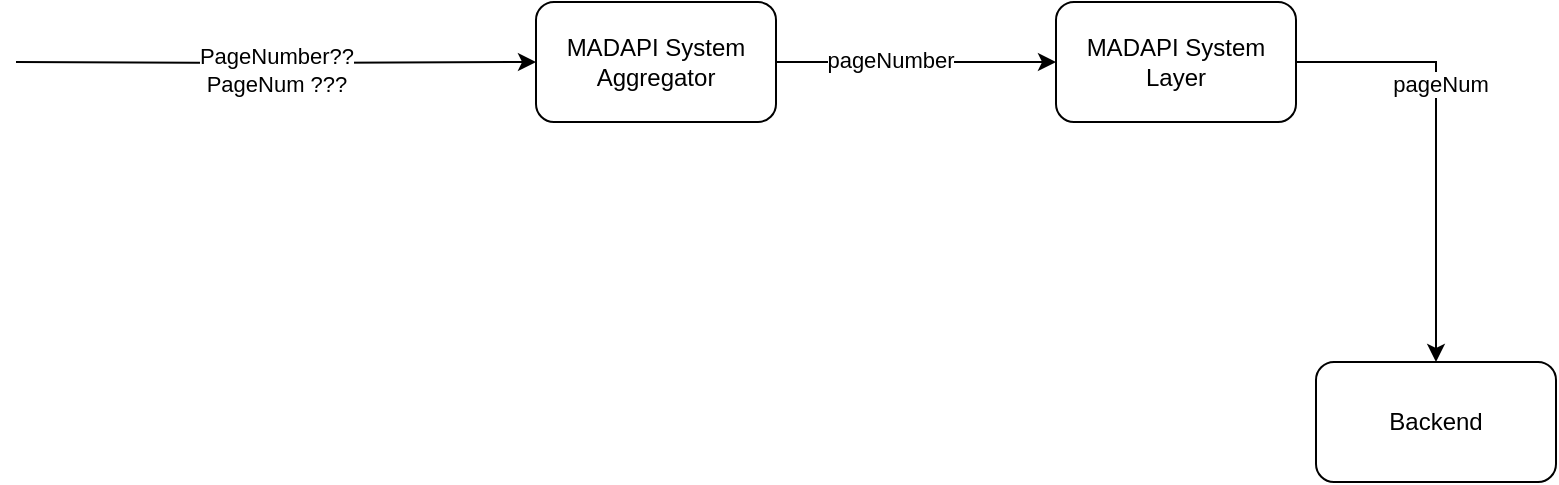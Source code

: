 <mxfile version="20.4.0" type="github">
  <diagram id="TGMz6NQk-yzmVpitz9HS" name="Page-1">
    <mxGraphModel dx="1211" dy="1096" grid="1" gridSize="10" guides="1" tooltips="1" connect="1" arrows="1" fold="1" page="1" pageScale="1" pageWidth="850" pageHeight="1100" math="0" shadow="0">
      <root>
        <mxCell id="0" />
        <mxCell id="1" parent="0" />
        <mxCell id="jEVbkxa02skcdhSfai87-1" value="Backend" style="rounded=1;whiteSpace=wrap;html=1;" vertex="1" parent="1">
          <mxGeometry x="660" y="430" width="120" height="60" as="geometry" />
        </mxCell>
        <mxCell id="jEVbkxa02skcdhSfai87-4" style="edgeStyle=orthogonalEdgeStyle;rounded=0;orthogonalLoop=1;jettySize=auto;html=1;" edge="1" parent="1" source="jEVbkxa02skcdhSfai87-3" target="jEVbkxa02skcdhSfai87-1">
          <mxGeometry relative="1" as="geometry" />
        </mxCell>
        <mxCell id="jEVbkxa02skcdhSfai87-8" value="&lt;div&gt;pageNum&lt;/div&gt;" style="edgeLabel;html=1;align=center;verticalAlign=middle;resizable=0;points=[];" vertex="1" connectable="0" parent="jEVbkxa02skcdhSfai87-4">
          <mxGeometry x="-0.267" y="2" relative="1" as="geometry">
            <mxPoint as="offset" />
          </mxGeometry>
        </mxCell>
        <mxCell id="jEVbkxa02skcdhSfai87-3" value="MADAPI System Layer" style="rounded=1;whiteSpace=wrap;html=1;" vertex="1" parent="1">
          <mxGeometry x="530" y="250" width="120" height="60" as="geometry" />
        </mxCell>
        <mxCell id="jEVbkxa02skcdhSfai87-6" style="edgeStyle=orthogonalEdgeStyle;rounded=0;orthogonalLoop=1;jettySize=auto;html=1;entryX=0;entryY=0.5;entryDx=0;entryDy=0;" edge="1" parent="1" source="jEVbkxa02skcdhSfai87-5" target="jEVbkxa02skcdhSfai87-3">
          <mxGeometry relative="1" as="geometry" />
        </mxCell>
        <mxCell id="jEVbkxa02skcdhSfai87-7" value="pageNumber" style="edgeLabel;html=1;align=center;verticalAlign=middle;resizable=0;points=[];" vertex="1" connectable="0" parent="jEVbkxa02skcdhSfai87-6">
          <mxGeometry x="-0.187" y="1" relative="1" as="geometry">
            <mxPoint as="offset" />
          </mxGeometry>
        </mxCell>
        <mxCell id="jEVbkxa02skcdhSfai87-10" style="edgeStyle=orthogonalEdgeStyle;rounded=0;orthogonalLoop=1;jettySize=auto;html=1;entryX=0;entryY=0.5;entryDx=0;entryDy=0;" edge="1" parent="1" target="jEVbkxa02skcdhSfai87-5">
          <mxGeometry relative="1" as="geometry">
            <mxPoint x="10" y="280" as="sourcePoint" />
          </mxGeometry>
        </mxCell>
        <mxCell id="jEVbkxa02skcdhSfai87-11" value="PageNumber??&lt;br&gt;PageNum ???" style="edgeLabel;html=1;align=center;verticalAlign=middle;resizable=0;points=[];" vertex="1" connectable="0" parent="jEVbkxa02skcdhSfai87-10">
          <mxGeometry x="-0.317" y="-3" relative="1" as="geometry">
            <mxPoint x="41" as="offset" />
          </mxGeometry>
        </mxCell>
        <mxCell id="jEVbkxa02skcdhSfai87-5" value="MADAPI System Aggregator" style="rounded=1;whiteSpace=wrap;html=1;" vertex="1" parent="1">
          <mxGeometry x="270" y="250" width="120" height="60" as="geometry" />
        </mxCell>
      </root>
    </mxGraphModel>
  </diagram>
</mxfile>
